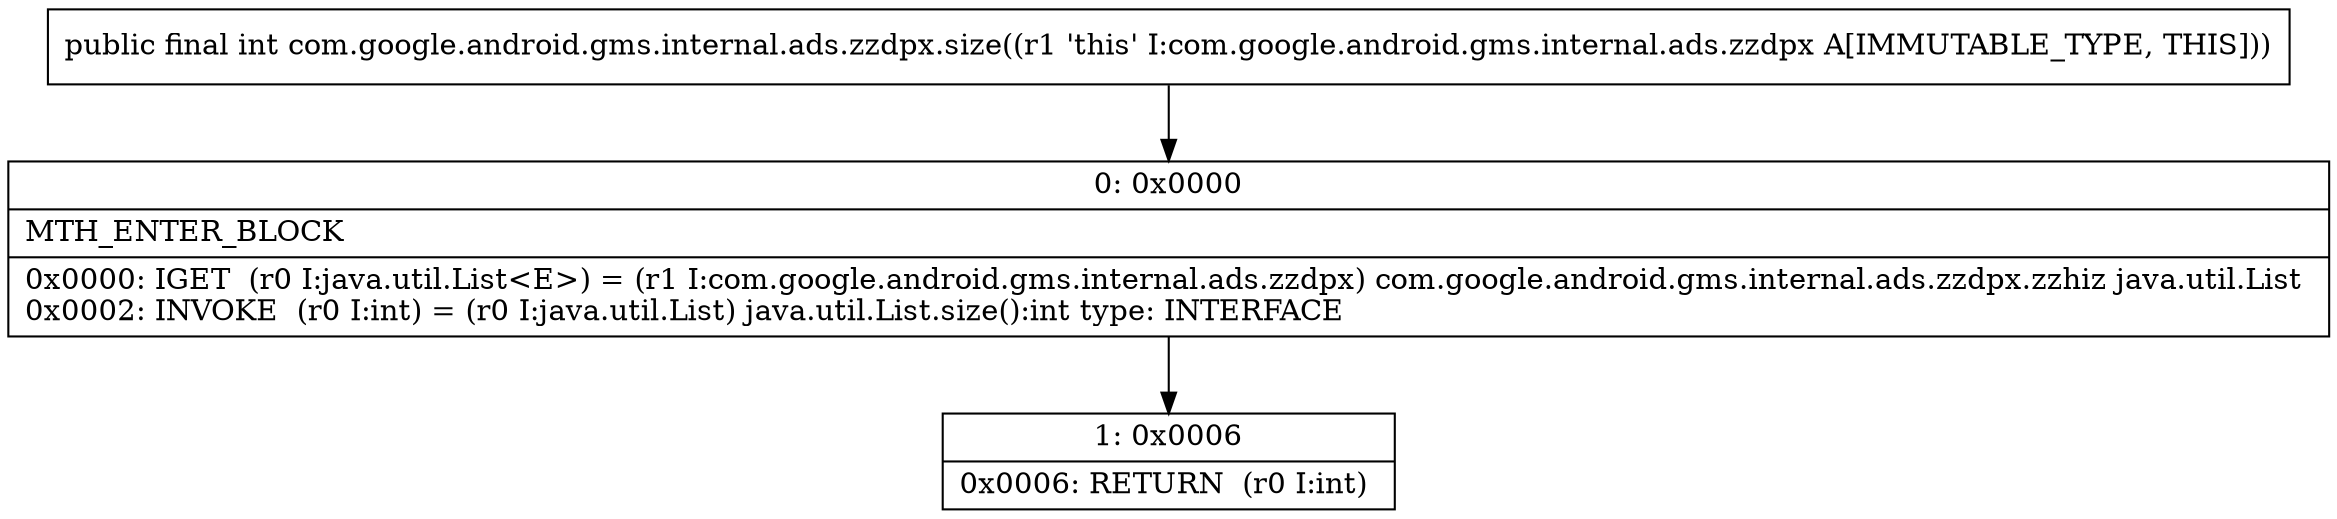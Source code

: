 digraph "CFG forcom.google.android.gms.internal.ads.zzdpx.size()I" {
Node_0 [shape=record,label="{0\:\ 0x0000|MTH_ENTER_BLOCK\l|0x0000: IGET  (r0 I:java.util.List\<E\>) = (r1 I:com.google.android.gms.internal.ads.zzdpx) com.google.android.gms.internal.ads.zzdpx.zzhiz java.util.List \l0x0002: INVOKE  (r0 I:int) = (r0 I:java.util.List) java.util.List.size():int type: INTERFACE \l}"];
Node_1 [shape=record,label="{1\:\ 0x0006|0x0006: RETURN  (r0 I:int) \l}"];
MethodNode[shape=record,label="{public final int com.google.android.gms.internal.ads.zzdpx.size((r1 'this' I:com.google.android.gms.internal.ads.zzdpx A[IMMUTABLE_TYPE, THIS])) }"];
MethodNode -> Node_0;
Node_0 -> Node_1;
}

